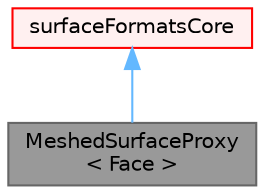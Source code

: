 digraph "MeshedSurfaceProxy&lt; Face &gt;"
{
 // LATEX_PDF_SIZE
  bgcolor="transparent";
  edge [fontname=Helvetica,fontsize=10,labelfontname=Helvetica,labelfontsize=10];
  node [fontname=Helvetica,fontsize=10,shape=box,height=0.2,width=0.4];
  Node1 [id="Node000001",label="MeshedSurfaceProxy\l\< Face \>",height=0.2,width=0.4,color="gray40", fillcolor="grey60", style="filled", fontcolor="black",tooltip="A proxy for writing MeshedSurface, UnsortedMeshedSurface and surfMesh to various file formats."];
  Node2 -> Node1 [id="edge1_Node000001_Node000002",dir="back",color="steelblue1",style="solid",tooltip=" "];
  Node2 [id="Node000002",label="surfaceFormatsCore",height=0.2,width=0.4,color="red", fillcolor="#FFF0F0", style="filled",URL="$classFoam_1_1fileFormats_1_1surfaceFormatsCore.html",tooltip="A collection of helper functions for reading/writing surface formats."];
}
